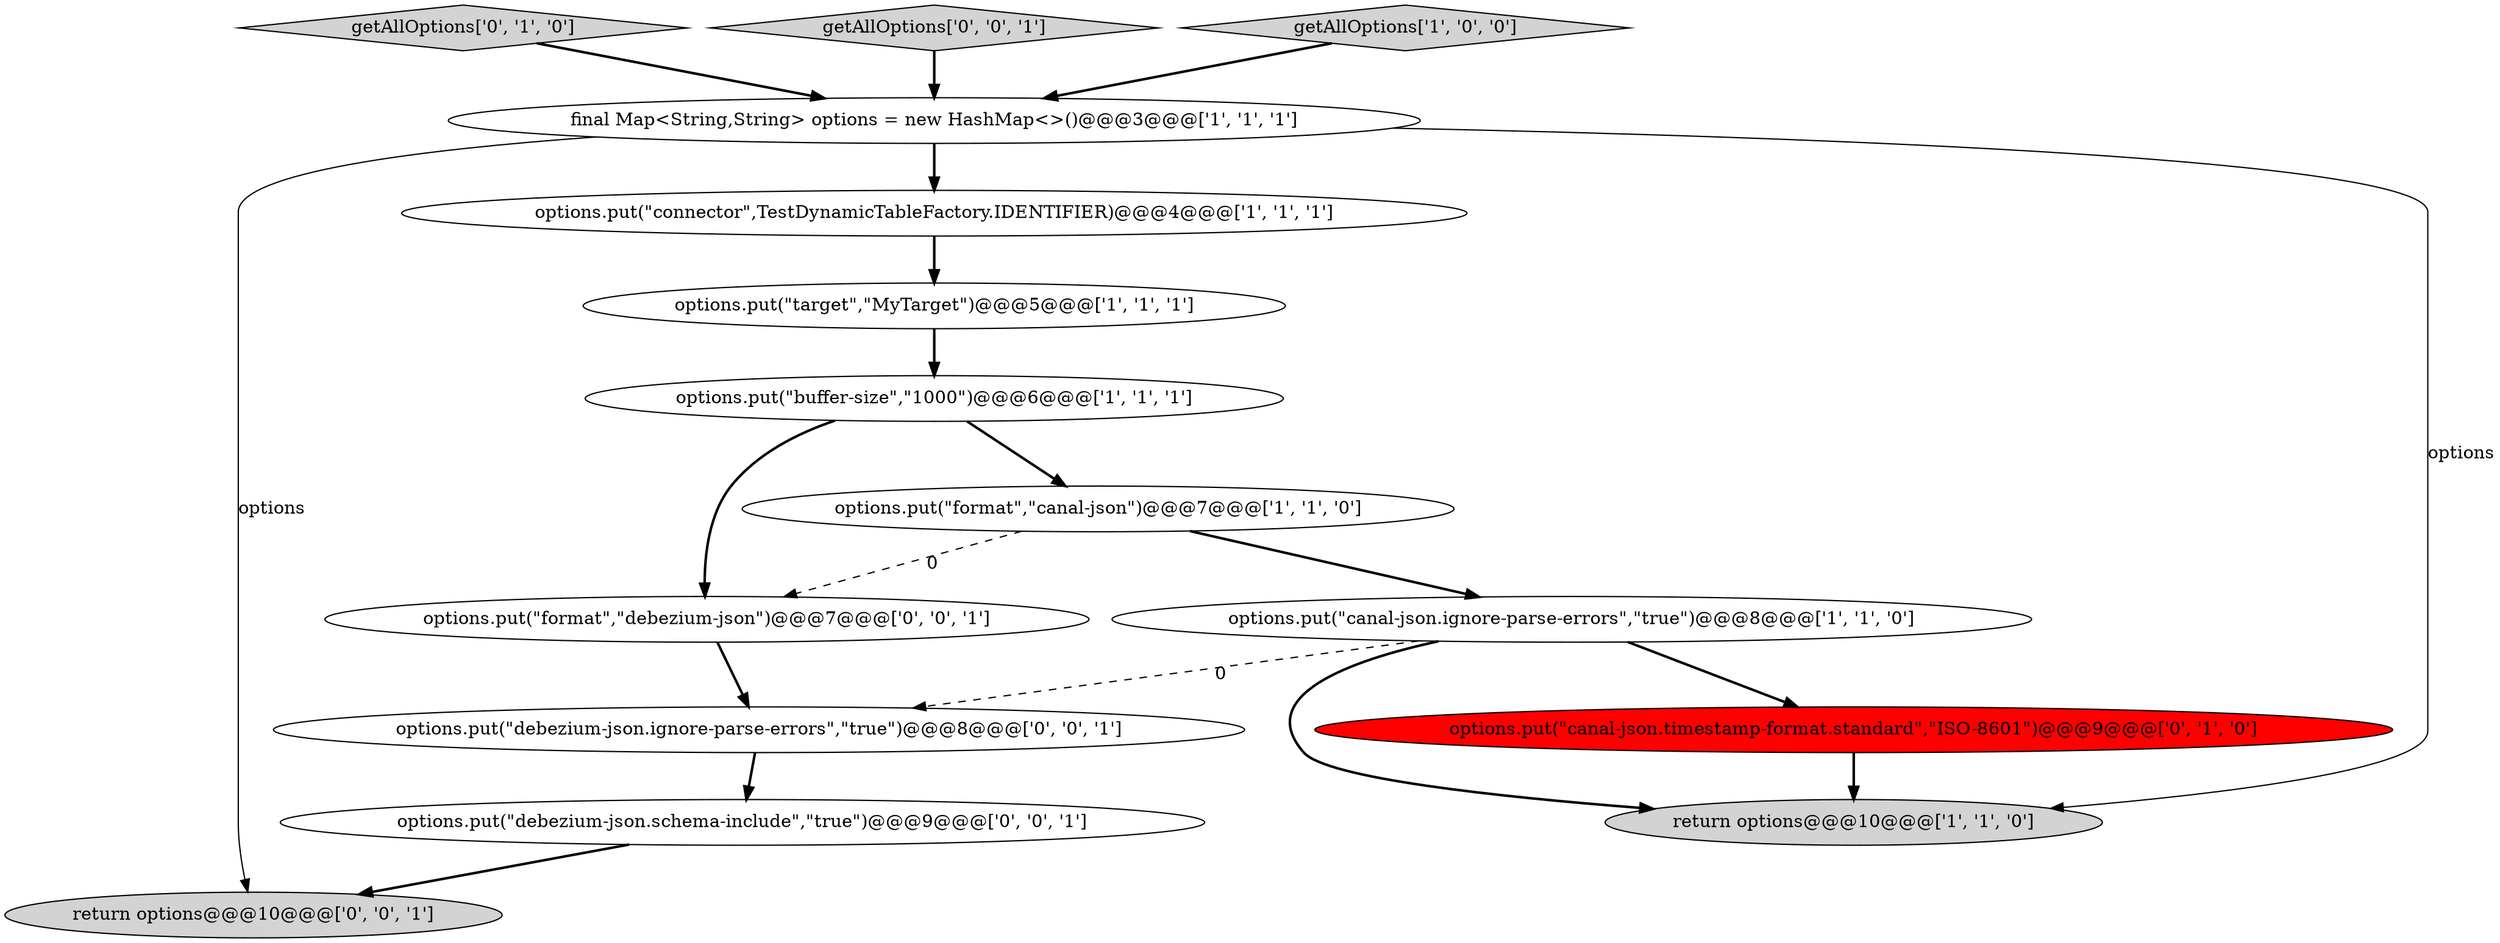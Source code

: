 digraph {
8 [style = filled, label = "getAllOptions['0', '1', '0']", fillcolor = lightgray, shape = diamond image = "AAA0AAABBB2BBB"];
11 [style = filled, label = "return options@@@10@@@['0', '0', '1']", fillcolor = lightgray, shape = ellipse image = "AAA0AAABBB3BBB"];
4 [style = filled, label = "options.put(\"connector\",TestDynamicTableFactory.IDENTIFIER)@@@4@@@['1', '1', '1']", fillcolor = white, shape = ellipse image = "AAA0AAABBB1BBB"];
13 [style = filled, label = "getAllOptions['0', '0', '1']", fillcolor = lightgray, shape = diamond image = "AAA0AAABBB3BBB"];
5 [style = filled, label = "options.put(\"canal-json.ignore-parse-errors\",\"true\")@@@8@@@['1', '1', '0']", fillcolor = white, shape = ellipse image = "AAA0AAABBB1BBB"];
1 [style = filled, label = "options.put(\"target\",\"MyTarget\")@@@5@@@['1', '1', '1']", fillcolor = white, shape = ellipse image = "AAA0AAABBB1BBB"];
3 [style = filled, label = "final Map<String,String> options = new HashMap<>()@@@3@@@['1', '1', '1']", fillcolor = white, shape = ellipse image = "AAA0AAABBB1BBB"];
0 [style = filled, label = "return options@@@10@@@['1', '1', '0']", fillcolor = lightgray, shape = ellipse image = "AAA0AAABBB1BBB"];
9 [style = filled, label = "options.put(\"canal-json.timestamp-format.standard\",\"ISO-8601\")@@@9@@@['0', '1', '0']", fillcolor = red, shape = ellipse image = "AAA1AAABBB2BBB"];
14 [style = filled, label = "options.put(\"debezium-json.ignore-parse-errors\",\"true\")@@@8@@@['0', '0', '1']", fillcolor = white, shape = ellipse image = "AAA0AAABBB3BBB"];
6 [style = filled, label = "getAllOptions['1', '0', '0']", fillcolor = lightgray, shape = diamond image = "AAA0AAABBB1BBB"];
10 [style = filled, label = "options.put(\"format\",\"debezium-json\")@@@7@@@['0', '0', '1']", fillcolor = white, shape = ellipse image = "AAA0AAABBB3BBB"];
2 [style = filled, label = "options.put(\"format\",\"canal-json\")@@@7@@@['1', '1', '0']", fillcolor = white, shape = ellipse image = "AAA0AAABBB1BBB"];
7 [style = filled, label = "options.put(\"buffer-size\",\"1000\")@@@6@@@['1', '1', '1']", fillcolor = white, shape = ellipse image = "AAA0AAABBB1BBB"];
12 [style = filled, label = "options.put(\"debezium-json.schema-include\",\"true\")@@@9@@@['0', '0', '1']", fillcolor = white, shape = ellipse image = "AAA0AAABBB3BBB"];
3->11 [style = solid, label="options"];
6->3 [style = bold, label=""];
4->1 [style = bold, label=""];
5->14 [style = dashed, label="0"];
9->0 [style = bold, label=""];
13->3 [style = bold, label=""];
5->0 [style = bold, label=""];
5->9 [style = bold, label=""];
10->14 [style = bold, label=""];
7->10 [style = bold, label=""];
7->2 [style = bold, label=""];
3->4 [style = bold, label=""];
1->7 [style = bold, label=""];
3->0 [style = solid, label="options"];
14->12 [style = bold, label=""];
2->10 [style = dashed, label="0"];
2->5 [style = bold, label=""];
8->3 [style = bold, label=""];
12->11 [style = bold, label=""];
}
